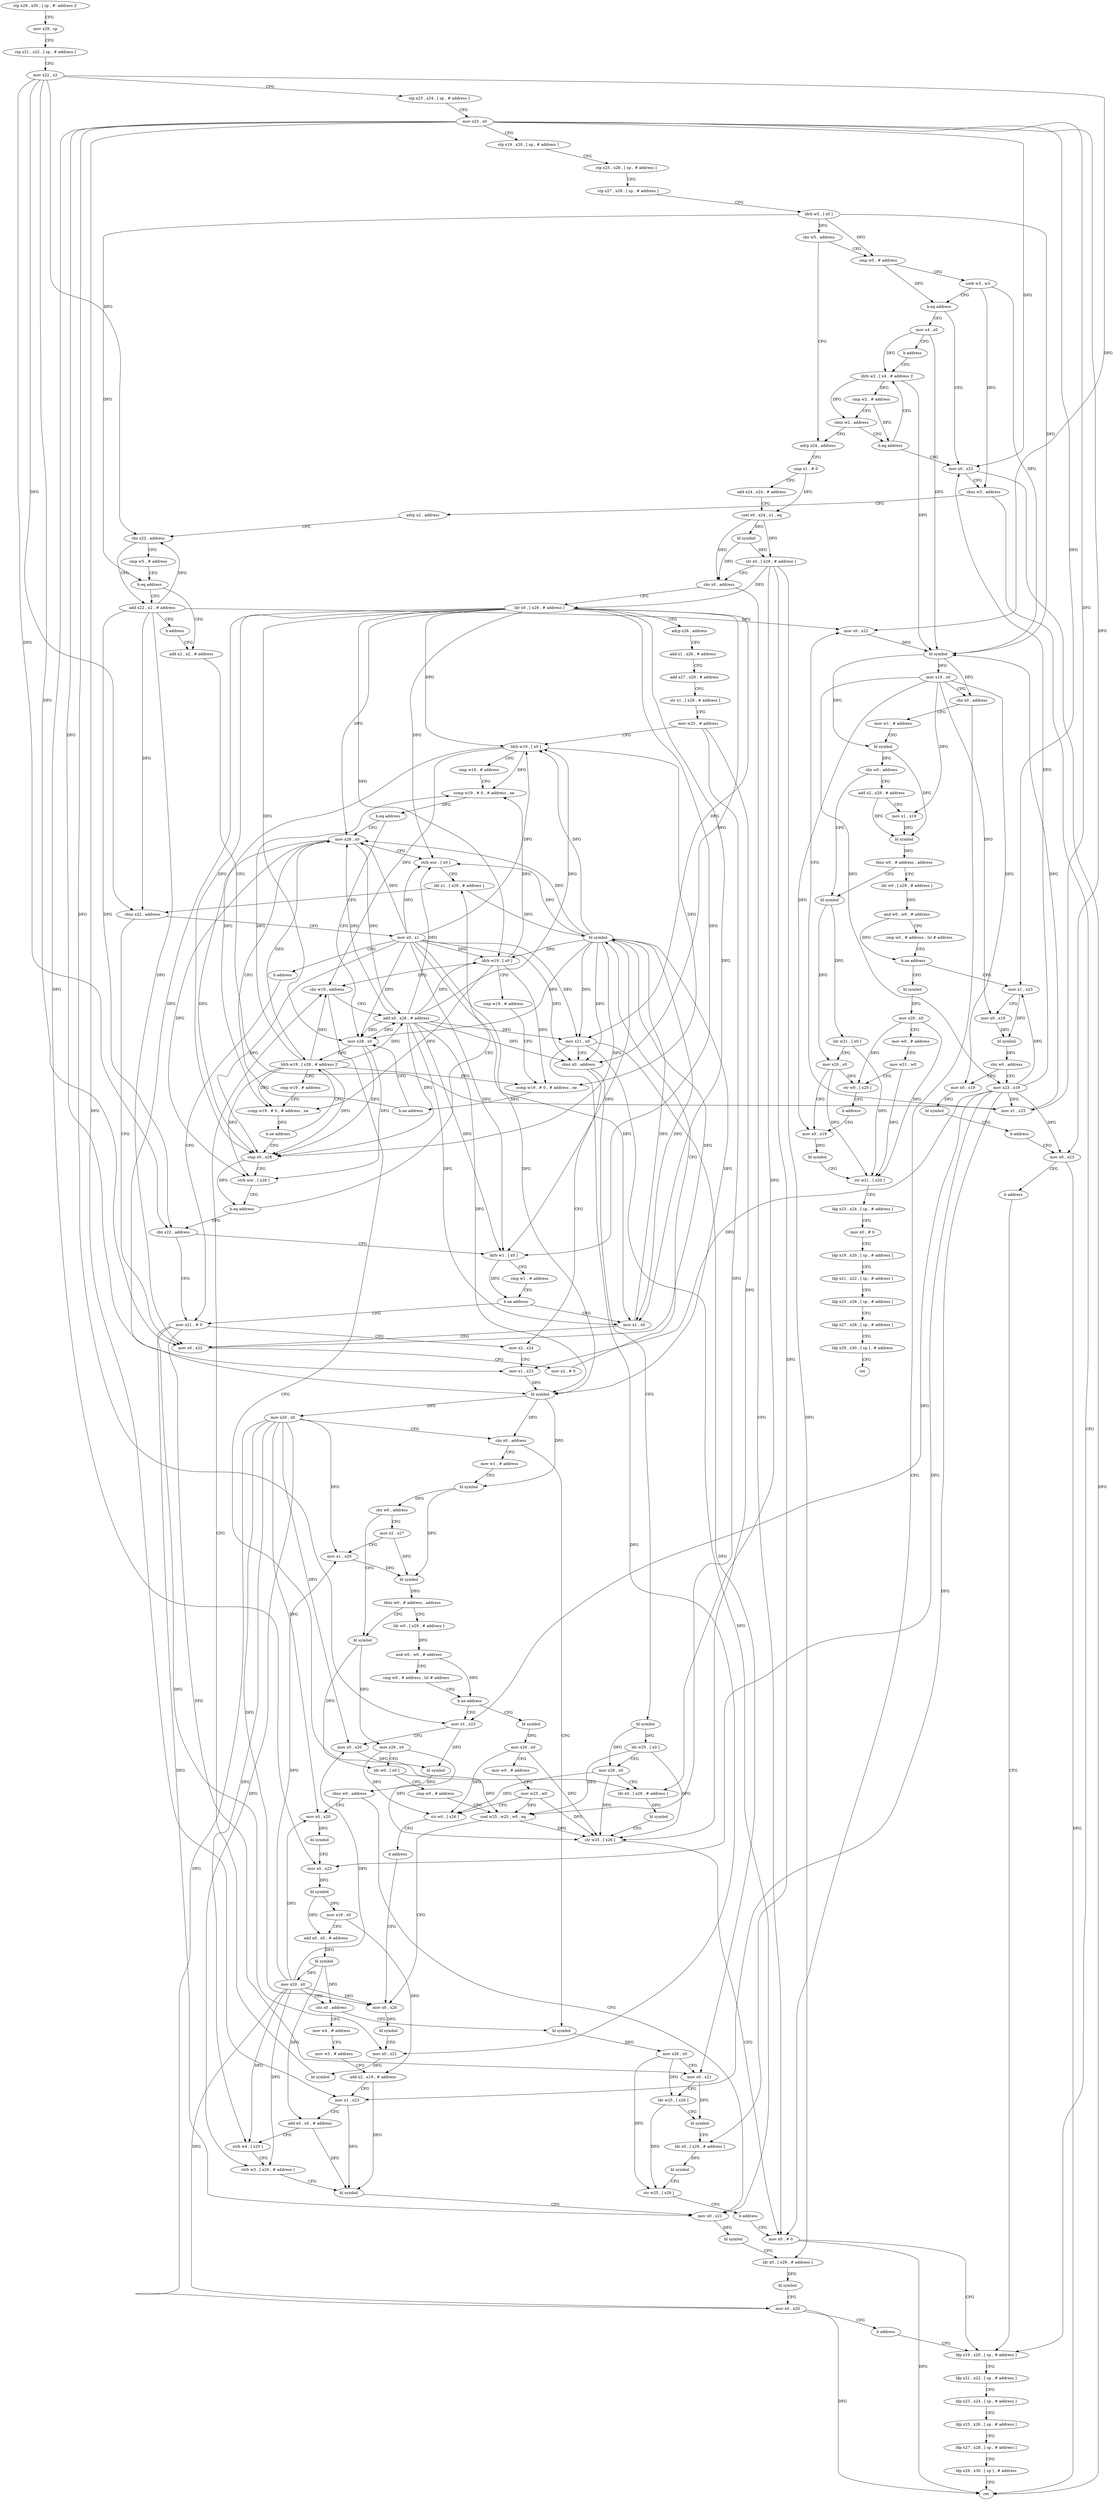 digraph "func" {
"165712" [label = "stp x29 , x30 , [ sp , #- address ]!" ]
"165716" [label = "mov x29 , sp" ]
"165720" [label = "stp x21 , x22 , [ sp , # address ]" ]
"165724" [label = "mov x22 , x2" ]
"165728" [label = "stp x23 , x24 , [ sp , # address ]" ]
"165732" [label = "mov x23 , x0" ]
"165736" [label = "stp x19 , x20 , [ sp , # address ]" ]
"165740" [label = "stp x25 , x26 , [ sp , # address ]" ]
"165744" [label = "stp x27 , x28 , [ sp , # address ]" ]
"165748" [label = "ldrb w5 , [ x0 ]" ]
"165752" [label = "cbz w5 , address" ]
"165792" [label = "adrp x24 , address" ]
"165756" [label = "cmp w5 , # address" ]
"165796" [label = "cmp x1 , # 0" ]
"165800" [label = "add x24 , x24 , # address" ]
"165804" [label = "csel x0 , x24 , x1 , eq" ]
"165808" [label = "bl symbol" ]
"165812" [label = "str x0 , [ x29 , # address ]" ]
"165816" [label = "cbz x0 , address" ]
"166080" [label = "mov x0 , # 0" ]
"165820" [label = "ldr x0 , [ x29 , # address ]" ]
"165760" [label = "uxtb w3 , w3" ]
"165764" [label = "b.eq address" ]
"166168" [label = "mov x0 , x23" ]
"165768" [label = "mov x4 , x0" ]
"166084" [label = "ldp x19 , x20 , [ sp , # address ]" ]
"165824" [label = "adrp x26 , address" ]
"165828" [label = "add x1 , x26 , # address" ]
"165832" [label = "add x27 , x29 , # address" ]
"165836" [label = "str x1 , [ x29 , # address ]" ]
"165840" [label = "mov w25 , # address" ]
"165844" [label = "ldrb w19 , [ x0 ]" ]
"165848" [label = "cmp w19 , # address" ]
"165852" [label = "ccmp w19 , # 0 , # address , ne" ]
"165856" [label = "b.eq address" ]
"166004" [label = "mov x28 , x0" ]
"165860" [label = "mov x28 , x0" ]
"166172" [label = "cbnz w3 , address" ]
"166176" [label = "adrp x2 , address" ]
"165772" [label = "b address" ]
"165780" [label = "ldrb w2 , [ x4 , # address ]!" ]
"166008" [label = "strb wzr , [ x0 ]" ]
"166012" [label = "ldr x1 , [ x29 , # address ]" ]
"165864" [label = "ldrb w19 , [ x28 , # address ]!" ]
"166088" [label = "ldp x21 , x22 , [ sp , # address ]" ]
"166092" [label = "ldp x23 , x24 , [ sp , # address ]" ]
"166096" [label = "ldp x25 , x26 , [ sp , # address ]" ]
"166100" [label = "ldp x27 , x28 , [ sp , # address ]" ]
"166104" [label = "ldp x29 , x30 , [ sp ] , # address" ]
"166108" [label = "ret" ]
"166180" [label = "cbz x22 , address" ]
"166320" [label = "add x22 , x2 , # address" ]
"166184" [label = "cmp w5 , # address" ]
"165784" [label = "cmp w2 , # address" ]
"165788" [label = "cbnz w2 , address" ]
"165776" [label = "b.eq address" ]
"166036" [label = "mov x0 , x22" ]
"166040" [label = "mov x2 , # 0" ]
"166044" [label = "bl symbol" ]
"166048" [label = "mov x21 , x0" ]
"166052" [label = "cbnz x0 , address" ]
"165912" [label = "mov x2 , x24" ]
"166056" [label = "bl symbol" ]
"166020" [label = "mov x0 , x1" ]
"166024" [label = "b address" ]
"165908" [label = "mov x21 , # 0" ]
"165868" [label = "cmp w19 , # address" ]
"165872" [label = "ccmp w19 , # 0 , # address , ne" ]
"165876" [label = "b.ne address" ]
"165880" [label = "cmp x0 , x28" ]
"165884" [label = "strb wzr , [ x28 ]" ]
"165888" [label = "b.eq address" ]
"165892" [label = "cbz x22 , address" ]
"166324" [label = "b address" ]
"166192" [label = "add x2 , x2 , # address" ]
"166188" [label = "b.eq address" ]
"165916" [label = "mov x1 , x23" ]
"165920" [label = "bl symbol" ]
"165924" [label = "mov x20 , x0" ]
"165928" [label = "cbz x0 , address" ]
"166284" [label = "bl symbol" ]
"165932" [label = "mov w1 , # address" ]
"166060" [label = "ldr w25 , [ x0 ]" ]
"166064" [label = "mov x26 , x0" ]
"166068" [label = "ldr x0 , [ x29 , # address ]" ]
"166016" [label = "cbnz x22 , address" ]
"165896" [label = "ldrb w1 , [ x0 ]" ]
"166196" [label = "mov x1 , x23" ]
"166200" [label = "mov x0 , x22" ]
"166204" [label = "bl symbol" ]
"166208" [label = "mov x19 , x0" ]
"166212" [label = "cbz x0 , address" ]
"166216" [label = "mov w1 , # address" ]
"166288" [label = "mov x26 , x0" ]
"166292" [label = "mov x0 , x21" ]
"166296" [label = "ldr w25 , [ x26 ]" ]
"166300" [label = "bl symbol" ]
"166304" [label = "ldr x0 , [ x29 , # address ]" ]
"166308" [label = "bl symbol" ]
"166312" [label = "str w25 , [ x26 ]" ]
"166316" [label = "b address" ]
"165936" [label = "bl symbol" ]
"165940" [label = "cbz w0 , address" ]
"166112" [label = "mov x2 , x27" ]
"165944" [label = "bl symbol" ]
"165900" [label = "cmp w1 , # address" ]
"165904" [label = "b.ne address" ]
"166032" [label = "mov x1 , x0" ]
"166220" [label = "bl symbol" ]
"166224" [label = "cbz w0 , address" ]
"166328" [label = "add x2 , x29 , # address" ]
"166228" [label = "bl symbol" ]
"166116" [label = "mov x1 , x20" ]
"166120" [label = "bl symbol" ]
"166124" [label = "tbnz w0 , # address , address" ]
"166128" [label = "ldr w0 , [ x29 , # address ]" ]
"165948" [label = "mov x26 , x0" ]
"165952" [label = "ldr w0 , [ x0 ]" ]
"165956" [label = "cmp w0 , # address" ]
"165960" [label = "csel w25 , w25 , w0 , eq" ]
"165964" [label = "mov x0 , x20" ]
"166332" [label = "mov x1 , x19" ]
"166336" [label = "bl symbol" ]
"166340" [label = "tbnz w0 , # address , address" ]
"166344" [label = "ldr w0 , [ x29 , # address ]" ]
"166232" [label = "ldr w21 , [ x0 ]" ]
"166236" [label = "mov x20 , x0" ]
"166240" [label = "mov x0 , x19" ]
"166132" [label = "and w0 , w0 , # address" ]
"166136" [label = "cmp w0 , # address , lsl # address" ]
"166140" [label = "b.ne address" ]
"166384" [label = "mov x1 , x23" ]
"166144" [label = "bl symbol" ]
"166072" [label = "bl symbol" ]
"166076" [label = "str w25 , [ x26 ]" ]
"165984" [label = "add x0 , x28 , # address" ]
"165988" [label = "ldrb w19 , [ x0 ]" ]
"165992" [label = "cmp w19 , # address" ]
"165996" [label = "ccmp w19 , # 0 , # address , ne" ]
"166000" [label = "b.ne address" ]
"166348" [label = "and w0 , w0 , # address" ]
"166352" [label = "cmp w0 , # address , lsl # address" ]
"166356" [label = "b.ne address" ]
"166492" [label = "mov x1 , x23" ]
"166360" [label = "bl symbol" ]
"166388" [label = "mov x0 , x20" ]
"166392" [label = "bl symbol" ]
"166396" [label = "cbnz w0 , address" ]
"166468" [label = "mov x0 , x21" ]
"166400" [label = "mov x0 , x20" ]
"166148" [label = "mov x26 , x0" ]
"166152" [label = "mov w0 , # address" ]
"166156" [label = "mov w25 , w0" ]
"166160" [label = "str w0 , [ x26 ]" ]
"166164" [label = "b address" ]
"166496" [label = "mov x0 , x19" ]
"166500" [label = "bl symbol" ]
"166504" [label = "cbz w0 , address" ]
"166520" [label = "mov x0 , x19" ]
"166508" [label = "mov x23 , x19" ]
"166364" [label = "mov x20 , x0" ]
"166368" [label = "mov w0 , # address" ]
"166372" [label = "mov w21 , w0" ]
"166376" [label = "str w0 , [ x20 ]" ]
"166380" [label = "b address" ]
"166472" [label = "bl symbol" ]
"166476" [label = "ldr x0 , [ x29 , # address ]" ]
"166480" [label = "bl symbol" ]
"166484" [label = "mov x0 , x20" ]
"166488" [label = "b address" ]
"166404" [label = "bl symbol" ]
"166408" [label = "mov x0 , x23" ]
"166412" [label = "bl symbol" ]
"166416" [label = "mov x19 , x0" ]
"166420" [label = "add x0 , x0 , # address" ]
"166424" [label = "bl symbol" ]
"166428" [label = "mov x20 , x0" ]
"166432" [label = "cbz x0 , address" ]
"166436" [label = "mov w4 , # address" ]
"165968" [label = "bl symbol" ]
"165972" [label = "mov x0 , x21" ]
"165976" [label = "bl symbol" ]
"165980" [label = "cbz w19 , address" ]
"166524" [label = "bl symbol" ]
"166528" [label = "b address" ]
"166512" [label = "mov x0 , x23" ]
"166244" [label = "bl symbol" ]
"166248" [label = "str w21 , [ x20 ]" ]
"166252" [label = "ldp x23 , x24 , [ sp , # address ]" ]
"166256" [label = "mov x0 , # 0" ]
"166260" [label = "ldp x19 , x20 , [ sp , # address ]" ]
"166264" [label = "ldp x21 , x22 , [ sp , # address ]" ]
"166268" [label = "ldp x25 , x26 , [ sp , # address ]" ]
"166272" [label = "ldp x27 , x28 , [ sp , # address ]" ]
"166276" [label = "ldp x29 , x30 , [ sp ] , # address" ]
"166280" [label = "ret" ]
"166440" [label = "mov w3 , # address" ]
"166444" [label = "add x2 , x19 , # address" ]
"166448" [label = "mov x1 , x23" ]
"166452" [label = "add x0 , x0 , # address" ]
"166456" [label = "strb w4 , [ x20 ]" ]
"166460" [label = "strb w3 , [ x20 , # address ]" ]
"166464" [label = "bl symbol" ]
"166516" [label = "b address" ]
"165712" -> "165716" [ label = "CFG" ]
"165716" -> "165720" [ label = "CFG" ]
"165720" -> "165724" [ label = "CFG" ]
"165724" -> "165728" [ label = "CFG" ]
"165724" -> "166180" [ label = "DFG" ]
"165724" -> "166200" [ label = "DFG" ]
"165724" -> "166016" [ label = "DFG" ]
"165724" -> "166036" [ label = "DFG" ]
"165724" -> "165892" [ label = "DFG" ]
"165728" -> "165732" [ label = "CFG" ]
"165732" -> "165736" [ label = "CFG" ]
"165732" -> "166168" [ label = "DFG" ]
"165732" -> "166196" [ label = "DFG" ]
"165732" -> "166492" [ label = "DFG" ]
"165732" -> "165916" [ label = "DFG" ]
"165732" -> "166512" [ label = "DFG" ]
"165732" -> "166384" [ label = "DFG" ]
"165732" -> "166408" [ label = "DFG" ]
"165732" -> "166448" [ label = "DFG" ]
"165736" -> "165740" [ label = "CFG" ]
"165740" -> "165744" [ label = "CFG" ]
"165744" -> "165748" [ label = "CFG" ]
"165748" -> "165752" [ label = "DFG" ]
"165748" -> "165756" [ label = "DFG" ]
"165748" -> "166188" [ label = "DFG" ]
"165748" -> "166204" [ label = "DFG" ]
"165752" -> "165792" [ label = "CFG" ]
"165752" -> "165756" [ label = "CFG" ]
"165792" -> "165796" [ label = "CFG" ]
"165756" -> "165760" [ label = "CFG" ]
"165756" -> "165764" [ label = "DFG" ]
"165796" -> "165800" [ label = "CFG" ]
"165796" -> "165804" [ label = "DFG" ]
"165800" -> "165804" [ label = "CFG" ]
"165804" -> "165808" [ label = "DFG" ]
"165804" -> "165812" [ label = "DFG" ]
"165804" -> "165816" [ label = "DFG" ]
"165808" -> "165812" [ label = "DFG" ]
"165808" -> "165816" [ label = "DFG" ]
"165812" -> "165816" [ label = "CFG" ]
"165812" -> "165820" [ label = "DFG" ]
"165812" -> "166304" [ label = "DFG" ]
"165812" -> "166068" [ label = "DFG" ]
"165812" -> "166476" [ label = "DFG" ]
"165816" -> "166080" [ label = "CFG" ]
"165816" -> "165820" [ label = "CFG" ]
"166080" -> "166084" [ label = "CFG" ]
"166080" -> "166108" [ label = "DFG" ]
"165820" -> "165824" [ label = "CFG" ]
"165820" -> "165844" [ label = "DFG" ]
"165820" -> "166004" [ label = "DFG" ]
"165820" -> "166008" [ label = "DFG" ]
"165820" -> "165860" [ label = "DFG" ]
"165820" -> "166048" [ label = "DFG" ]
"165820" -> "166052" [ label = "DFG" ]
"165820" -> "165920" [ label = "DFG" ]
"165820" -> "165880" [ label = "DFG" ]
"165820" -> "165896" [ label = "DFG" ]
"165820" -> "166032" [ label = "DFG" ]
"165820" -> "165988" [ label = "DFG" ]
"165760" -> "165764" [ label = "CFG" ]
"165760" -> "166172" [ label = "DFG" ]
"165760" -> "166204" [ label = "DFG" ]
"165764" -> "166168" [ label = "CFG" ]
"165764" -> "165768" [ label = "CFG" ]
"166168" -> "166172" [ label = "CFG" ]
"166168" -> "166108" [ label = "DFG" ]
"165768" -> "165772" [ label = "CFG" ]
"165768" -> "165780" [ label = "DFG" ]
"165768" -> "166204" [ label = "DFG" ]
"166084" -> "166088" [ label = "CFG" ]
"165824" -> "165828" [ label = "CFG" ]
"165828" -> "165832" [ label = "CFG" ]
"165832" -> "165836" [ label = "CFG" ]
"165836" -> "165840" [ label = "CFG" ]
"165840" -> "165844" [ label = "CFG" ]
"165840" -> "166076" [ label = "DFG" ]
"165840" -> "165960" [ label = "DFG" ]
"165844" -> "165848" [ label = "CFG" ]
"165844" -> "165852" [ label = "DFG" ]
"165844" -> "165872" [ label = "DFG" ]
"165844" -> "165980" [ label = "DFG" ]
"165844" -> "165996" [ label = "DFG" ]
"165848" -> "165852" [ label = "CFG" ]
"165852" -> "165856" [ label = "DFG" ]
"165856" -> "166004" [ label = "CFG" ]
"165856" -> "165860" [ label = "CFG" ]
"166004" -> "166008" [ label = "CFG" ]
"166004" -> "165864" [ label = "DFG" ]
"166004" -> "165880" [ label = "DFG" ]
"166004" -> "165884" [ label = "DFG" ]
"166004" -> "165984" [ label = "DFG" ]
"165860" -> "165864" [ label = "DFG" ]
"165860" -> "165880" [ label = "DFG" ]
"165860" -> "165884" [ label = "DFG" ]
"165860" -> "165984" [ label = "DFG" ]
"166172" -> "166084" [ label = "CFG" ]
"166172" -> "166176" [ label = "CFG" ]
"166176" -> "166180" [ label = "CFG" ]
"165772" -> "165780" [ label = "CFG" ]
"165780" -> "165784" [ label = "DFG" ]
"165780" -> "166204" [ label = "DFG" ]
"165780" -> "165788" [ label = "DFG" ]
"166008" -> "166012" [ label = "CFG" ]
"166012" -> "166016" [ label = "CFG" ]
"166012" -> "166044" [ label = "DFG" ]
"165864" -> "165868" [ label = "CFG" ]
"165864" -> "165852" [ label = "DFG" ]
"165864" -> "165880" [ label = "DFG" ]
"165864" -> "165884" [ label = "DFG" ]
"165864" -> "165984" [ label = "DFG" ]
"165864" -> "165872" [ label = "DFG" ]
"165864" -> "165980" [ label = "DFG" ]
"165864" -> "165996" [ label = "DFG" ]
"166088" -> "166092" [ label = "CFG" ]
"166092" -> "166096" [ label = "CFG" ]
"166096" -> "166100" [ label = "CFG" ]
"166100" -> "166104" [ label = "CFG" ]
"166104" -> "166108" [ label = "CFG" ]
"166180" -> "166320" [ label = "CFG" ]
"166180" -> "166184" [ label = "CFG" ]
"166320" -> "166324" [ label = "CFG" ]
"166320" -> "166180" [ label = "DFG" ]
"166320" -> "166200" [ label = "DFG" ]
"166320" -> "166016" [ label = "DFG" ]
"166320" -> "166036" [ label = "DFG" ]
"166320" -> "165892" [ label = "DFG" ]
"166184" -> "166188" [ label = "CFG" ]
"165784" -> "165788" [ label = "CFG" ]
"165784" -> "165776" [ label = "DFG" ]
"165788" -> "165776" [ label = "CFG" ]
"165788" -> "165792" [ label = "CFG" ]
"165776" -> "166168" [ label = "CFG" ]
"165776" -> "165780" [ label = "CFG" ]
"166036" -> "166040" [ label = "CFG" ]
"166036" -> "166044" [ label = "DFG" ]
"166040" -> "166044" [ label = "CFG" ]
"166044" -> "166048" [ label = "DFG" ]
"166044" -> "165844" [ label = "DFG" ]
"166044" -> "166004" [ label = "DFG" ]
"166044" -> "166008" [ label = "DFG" ]
"166044" -> "165860" [ label = "DFG" ]
"166044" -> "166052" [ label = "DFG" ]
"166044" -> "165920" [ label = "DFG" ]
"166044" -> "165880" [ label = "DFG" ]
"166044" -> "165896" [ label = "DFG" ]
"166044" -> "166032" [ label = "DFG" ]
"166044" -> "165988" [ label = "DFG" ]
"166048" -> "166052" [ label = "CFG" ]
"166048" -> "166292" [ label = "DFG" ]
"166048" -> "166468" [ label = "DFG" ]
"166048" -> "165972" [ label = "DFG" ]
"166052" -> "165912" [ label = "CFG" ]
"166052" -> "166056" [ label = "CFG" ]
"165912" -> "165916" [ label = "CFG" ]
"166056" -> "166060" [ label = "DFG" ]
"166056" -> "166064" [ label = "DFG" ]
"166020" -> "166024" [ label = "CFG" ]
"166020" -> "165844" [ label = "DFG" ]
"166020" -> "166004" [ label = "DFG" ]
"166020" -> "166008" [ label = "DFG" ]
"166020" -> "165860" [ label = "DFG" ]
"166020" -> "166048" [ label = "DFG" ]
"166020" -> "166052" [ label = "DFG" ]
"166020" -> "165920" [ label = "DFG" ]
"166020" -> "165880" [ label = "DFG" ]
"166020" -> "165896" [ label = "DFG" ]
"166020" -> "166032" [ label = "DFG" ]
"166020" -> "165988" [ label = "DFG" ]
"166024" -> "165908" [ label = "CFG" ]
"165908" -> "165912" [ label = "CFG" ]
"165908" -> "166292" [ label = "DFG" ]
"165908" -> "166468" [ label = "DFG" ]
"165908" -> "165972" [ label = "DFG" ]
"165868" -> "165872" [ label = "CFG" ]
"165872" -> "165876" [ label = "DFG" ]
"165876" -> "165864" [ label = "CFG" ]
"165876" -> "165880" [ label = "CFG" ]
"165880" -> "165884" [ label = "CFG" ]
"165880" -> "165888" [ label = "DFG" ]
"165884" -> "165888" [ label = "CFG" ]
"165888" -> "166012" [ label = "CFG" ]
"165888" -> "165892" [ label = "CFG" ]
"165892" -> "165908" [ label = "CFG" ]
"165892" -> "165896" [ label = "CFG" ]
"166324" -> "166192" [ label = "CFG" ]
"166192" -> "166196" [ label = "CFG" ]
"166188" -> "166320" [ label = "CFG" ]
"166188" -> "166192" [ label = "CFG" ]
"165916" -> "165920" [ label = "DFG" ]
"165920" -> "165924" [ label = "DFG" ]
"165920" -> "165928" [ label = "DFG" ]
"165920" -> "165936" [ label = "DFG" ]
"165924" -> "165928" [ label = "CFG" ]
"165924" -> "166116" [ label = "DFG" ]
"165924" -> "166388" [ label = "DFG" ]
"165924" -> "166484" [ label = "DFG" ]
"165924" -> "166400" [ label = "DFG" ]
"165924" -> "165964" [ label = "DFG" ]
"165924" -> "166456" [ label = "DFG" ]
"165924" -> "166460" [ label = "DFG" ]
"165928" -> "166284" [ label = "CFG" ]
"165928" -> "165932" [ label = "CFG" ]
"166284" -> "166288" [ label = "DFG" ]
"165932" -> "165936" [ label = "CFG" ]
"166060" -> "166064" [ label = "CFG" ]
"166060" -> "166076" [ label = "DFG" ]
"166060" -> "165960" [ label = "DFG" ]
"166064" -> "166068" [ label = "CFG" ]
"166064" -> "166076" [ label = "DFG" ]
"166064" -> "166160" [ label = "DFG" ]
"166068" -> "166072" [ label = "DFG" ]
"166016" -> "166036" [ label = "CFG" ]
"166016" -> "166020" [ label = "CFG" ]
"165896" -> "165900" [ label = "CFG" ]
"165896" -> "165904" [ label = "DFG" ]
"166196" -> "166200" [ label = "CFG" ]
"166196" -> "166204" [ label = "DFG" ]
"166200" -> "166204" [ label = "DFG" ]
"166204" -> "166208" [ label = "DFG" ]
"166204" -> "166212" [ label = "DFG" ]
"166204" -> "166220" [ label = "DFG" ]
"166208" -> "166212" [ label = "CFG" ]
"166208" -> "166332" [ label = "DFG" ]
"166208" -> "166240" [ label = "DFG" ]
"166208" -> "166496" [ label = "DFG" ]
"166208" -> "166520" [ label = "DFG" ]
"166208" -> "166508" [ label = "DFG" ]
"166212" -> "166080" [ label = "CFG" ]
"166212" -> "166216" [ label = "CFG" ]
"166216" -> "166220" [ label = "CFG" ]
"166288" -> "166292" [ label = "CFG" ]
"166288" -> "166296" [ label = "DFG" ]
"166288" -> "166312" [ label = "DFG" ]
"166292" -> "166296" [ label = "CFG" ]
"166292" -> "166300" [ label = "DFG" ]
"166296" -> "166300" [ label = "CFG" ]
"166296" -> "166312" [ label = "DFG" ]
"166300" -> "166304" [ label = "CFG" ]
"166304" -> "166308" [ label = "DFG" ]
"166308" -> "166312" [ label = "CFG" ]
"166312" -> "166316" [ label = "CFG" ]
"166316" -> "166080" [ label = "CFG" ]
"165936" -> "165940" [ label = "DFG" ]
"165936" -> "166120" [ label = "DFG" ]
"165940" -> "166112" [ label = "CFG" ]
"165940" -> "165944" [ label = "CFG" ]
"166112" -> "166116" [ label = "CFG" ]
"166112" -> "166120" [ label = "DFG" ]
"165944" -> "165948" [ label = "DFG" ]
"165944" -> "165952" [ label = "DFG" ]
"165900" -> "165904" [ label = "CFG" ]
"165904" -> "166032" [ label = "CFG" ]
"165904" -> "165908" [ label = "CFG" ]
"166032" -> "166036" [ label = "CFG" ]
"166032" -> "166044" [ label = "DFG" ]
"166220" -> "166224" [ label = "DFG" ]
"166220" -> "166336" [ label = "DFG" ]
"166224" -> "166328" [ label = "CFG" ]
"166224" -> "166228" [ label = "CFG" ]
"166328" -> "166332" [ label = "CFG" ]
"166328" -> "166336" [ label = "DFG" ]
"166228" -> "166232" [ label = "DFG" ]
"166228" -> "166236" [ label = "DFG" ]
"166116" -> "166120" [ label = "DFG" ]
"166120" -> "166124" [ label = "DFG" ]
"166124" -> "165944" [ label = "CFG" ]
"166124" -> "166128" [ label = "CFG" ]
"166128" -> "166132" [ label = "DFG" ]
"165948" -> "165952" [ label = "CFG" ]
"165948" -> "166076" [ label = "DFG" ]
"165948" -> "166160" [ label = "DFG" ]
"165952" -> "165956" [ label = "CFG" ]
"165952" -> "165960" [ label = "DFG" ]
"165956" -> "165960" [ label = "CFG" ]
"165960" -> "165964" [ label = "CFG" ]
"165960" -> "166076" [ label = "DFG" ]
"165964" -> "165968" [ label = "DFG" ]
"166332" -> "166336" [ label = "DFG" ]
"166336" -> "166340" [ label = "DFG" ]
"166340" -> "166228" [ label = "CFG" ]
"166340" -> "166344" [ label = "CFG" ]
"166344" -> "166348" [ label = "DFG" ]
"166232" -> "166236" [ label = "CFG" ]
"166232" -> "166248" [ label = "DFG" ]
"166236" -> "166240" [ label = "CFG" ]
"166236" -> "166248" [ label = "DFG" ]
"166236" -> "166376" [ label = "DFG" ]
"166240" -> "166244" [ label = "DFG" ]
"166132" -> "166136" [ label = "CFG" ]
"166132" -> "166140" [ label = "DFG" ]
"166136" -> "166140" [ label = "CFG" ]
"166140" -> "166384" [ label = "CFG" ]
"166140" -> "166144" [ label = "CFG" ]
"166384" -> "166388" [ label = "CFG" ]
"166384" -> "166392" [ label = "DFG" ]
"166144" -> "166148" [ label = "DFG" ]
"166072" -> "166076" [ label = "CFG" ]
"166076" -> "166080" [ label = "CFG" ]
"165984" -> "165988" [ label = "DFG" ]
"165984" -> "165844" [ label = "DFG" ]
"165984" -> "166004" [ label = "DFG" ]
"165984" -> "166008" [ label = "DFG" ]
"165984" -> "165860" [ label = "DFG" ]
"165984" -> "166048" [ label = "DFG" ]
"165984" -> "166052" [ label = "DFG" ]
"165984" -> "165896" [ label = "DFG" ]
"165984" -> "166032" [ label = "DFG" ]
"165984" -> "165920" [ label = "DFG" ]
"165984" -> "165880" [ label = "DFG" ]
"165988" -> "165992" [ label = "CFG" ]
"165988" -> "165852" [ label = "DFG" ]
"165988" -> "165872" [ label = "DFG" ]
"165988" -> "165980" [ label = "DFG" ]
"165988" -> "165996" [ label = "DFG" ]
"165992" -> "165996" [ label = "CFG" ]
"165996" -> "166000" [ label = "DFG" ]
"166000" -> "165860" [ label = "CFG" ]
"166000" -> "166004" [ label = "CFG" ]
"166348" -> "166352" [ label = "CFG" ]
"166348" -> "166356" [ label = "DFG" ]
"166352" -> "166356" [ label = "CFG" ]
"166356" -> "166492" [ label = "CFG" ]
"166356" -> "166360" [ label = "CFG" ]
"166492" -> "166496" [ label = "CFG" ]
"166492" -> "166500" [ label = "DFG" ]
"166360" -> "166364" [ label = "DFG" ]
"166388" -> "166392" [ label = "DFG" ]
"166392" -> "166396" [ label = "DFG" ]
"166396" -> "166468" [ label = "CFG" ]
"166396" -> "166400" [ label = "CFG" ]
"166468" -> "166472" [ label = "DFG" ]
"166400" -> "166404" [ label = "DFG" ]
"166148" -> "166152" [ label = "CFG" ]
"166148" -> "166076" [ label = "DFG" ]
"166148" -> "166160" [ label = "DFG" ]
"166152" -> "166156" [ label = "CFG" ]
"166156" -> "166160" [ label = "CFG" ]
"166156" -> "166076" [ label = "DFG" ]
"166156" -> "165960" [ label = "DFG" ]
"166160" -> "166164" [ label = "CFG" ]
"166164" -> "165964" [ label = "CFG" ]
"166496" -> "166500" [ label = "DFG" ]
"166500" -> "166504" [ label = "DFG" ]
"166504" -> "166520" [ label = "CFG" ]
"166504" -> "166508" [ label = "CFG" ]
"166520" -> "166524" [ label = "DFG" ]
"166508" -> "166512" [ label = "DFG" ]
"166508" -> "166168" [ label = "DFG" ]
"166508" -> "166196" [ label = "DFG" ]
"166508" -> "166492" [ label = "DFG" ]
"166508" -> "165916" [ label = "DFG" ]
"166508" -> "166384" [ label = "DFG" ]
"166508" -> "166408" [ label = "DFG" ]
"166508" -> "166448" [ label = "DFG" ]
"166364" -> "166368" [ label = "CFG" ]
"166364" -> "166248" [ label = "DFG" ]
"166364" -> "166376" [ label = "DFG" ]
"166368" -> "166372" [ label = "CFG" ]
"166372" -> "166376" [ label = "CFG" ]
"166372" -> "166248" [ label = "DFG" ]
"166376" -> "166380" [ label = "CFG" ]
"166380" -> "166240" [ label = "CFG" ]
"166472" -> "166476" [ label = "CFG" ]
"166476" -> "166480" [ label = "DFG" ]
"166480" -> "166484" [ label = "CFG" ]
"166484" -> "166488" [ label = "CFG" ]
"166484" -> "166108" [ label = "DFG" ]
"166488" -> "166084" [ label = "CFG" ]
"166404" -> "166408" [ label = "CFG" ]
"166408" -> "166412" [ label = "DFG" ]
"166412" -> "166416" [ label = "DFG" ]
"166412" -> "166420" [ label = "DFG" ]
"166416" -> "166420" [ label = "CFG" ]
"166416" -> "166444" [ label = "DFG" ]
"166420" -> "166424" [ label = "DFG" ]
"166424" -> "166428" [ label = "DFG" ]
"166424" -> "166432" [ label = "DFG" ]
"166424" -> "166452" [ label = "DFG" ]
"166428" -> "166432" [ label = "CFG" ]
"166428" -> "166116" [ label = "DFG" ]
"166428" -> "166388" [ label = "DFG" ]
"166428" -> "166484" [ label = "DFG" ]
"166428" -> "166400" [ label = "DFG" ]
"166428" -> "165964" [ label = "DFG" ]
"166428" -> "166456" [ label = "DFG" ]
"166428" -> "166460" [ label = "DFG" ]
"166432" -> "166284" [ label = "CFG" ]
"166432" -> "166436" [ label = "CFG" ]
"166436" -> "166440" [ label = "CFG" ]
"165968" -> "165972" [ label = "CFG" ]
"165972" -> "165976" [ label = "DFG" ]
"165976" -> "165980" [ label = "CFG" ]
"165980" -> "166068" [ label = "CFG" ]
"165980" -> "165984" [ label = "CFG" ]
"166524" -> "166528" [ label = "CFG" ]
"166528" -> "166512" [ label = "CFG" ]
"166512" -> "166516" [ label = "CFG" ]
"166512" -> "166108" [ label = "DFG" ]
"166244" -> "166248" [ label = "CFG" ]
"166248" -> "166252" [ label = "CFG" ]
"166252" -> "166256" [ label = "CFG" ]
"166256" -> "166260" [ label = "CFG" ]
"166260" -> "166264" [ label = "CFG" ]
"166264" -> "166268" [ label = "CFG" ]
"166268" -> "166272" [ label = "CFG" ]
"166272" -> "166276" [ label = "CFG" ]
"166276" -> "166280" [ label = "CFG" ]
"166440" -> "166444" [ label = "CFG" ]
"166444" -> "166448" [ label = "CFG" ]
"166444" -> "166464" [ label = "DFG" ]
"166448" -> "166452" [ label = "CFG" ]
"166448" -> "166464" [ label = "DFG" ]
"166452" -> "166456" [ label = "CFG" ]
"166452" -> "166464" [ label = "DFG" ]
"166456" -> "166460" [ label = "CFG" ]
"166460" -> "166464" [ label = "CFG" ]
"166464" -> "166468" [ label = "CFG" ]
"166516" -> "166084" [ label = "CFG" ]
}
